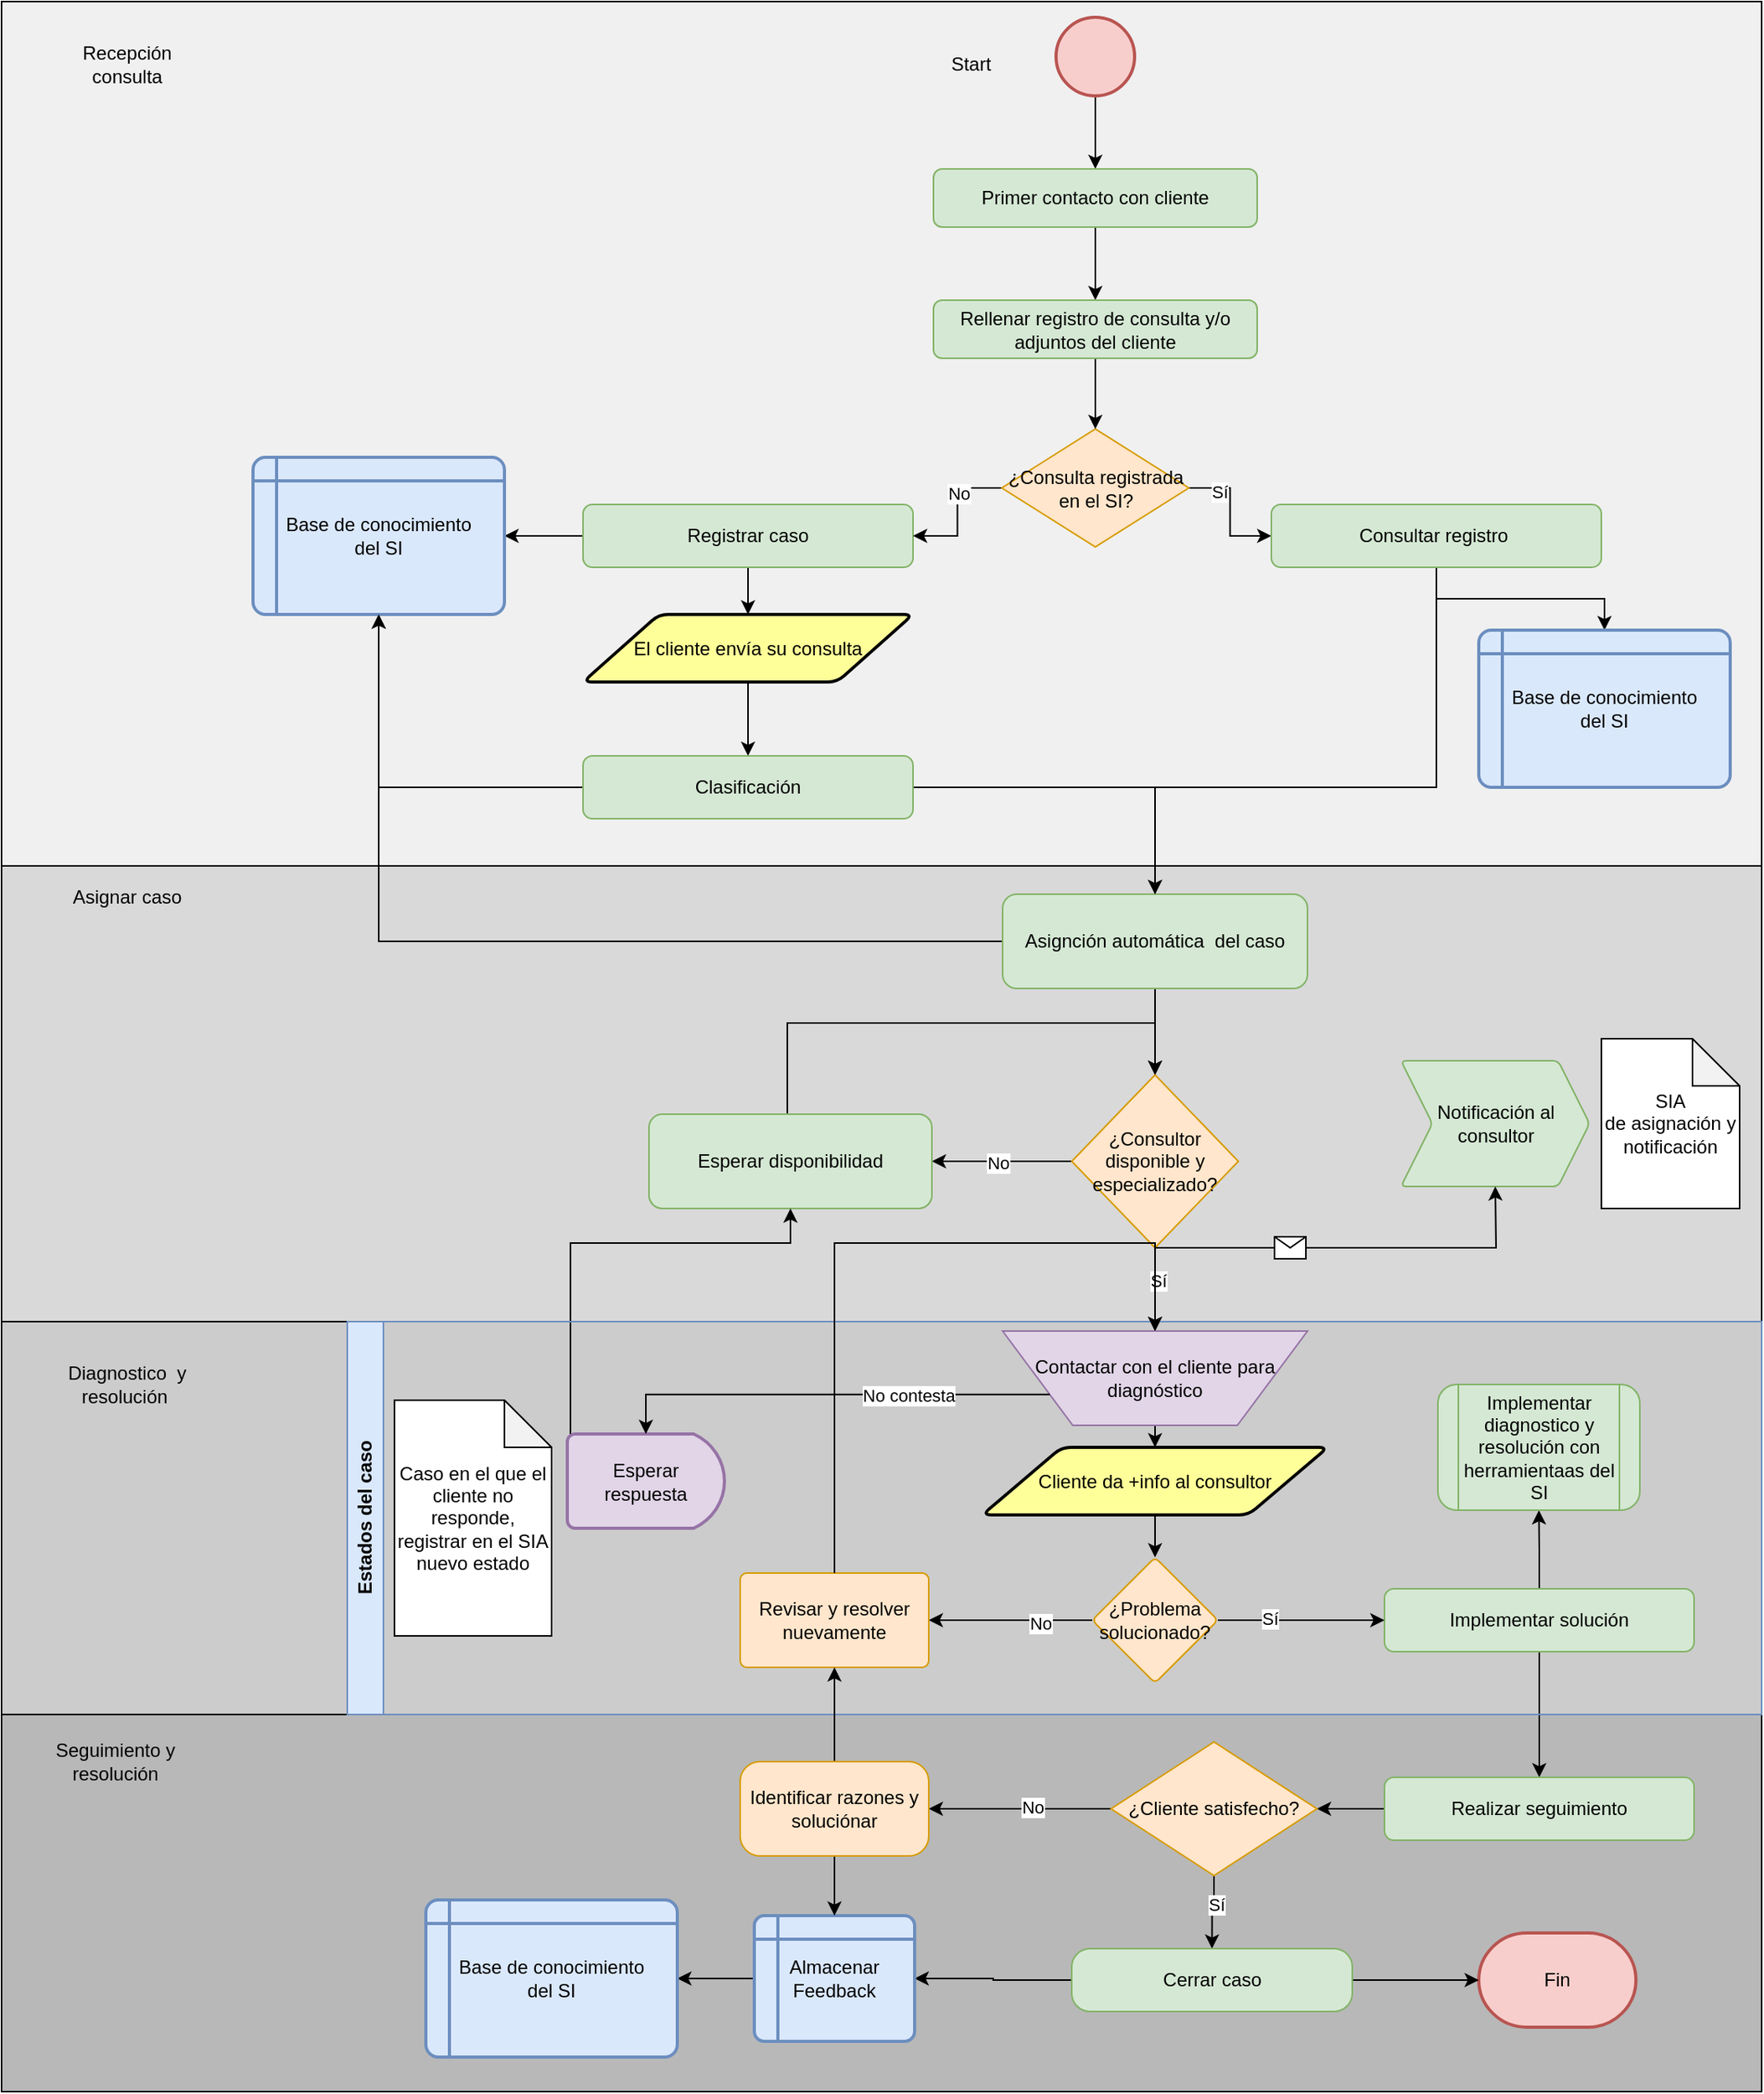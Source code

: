 <mxfile version="23.0.2" type="device">
  <diagram name="Página-1" id="ftnKr3ozkrLe8y3kq07p">
    <mxGraphModel dx="1922" dy="2441" grid="1" gridSize="10" guides="1" tooltips="1" connect="1" arrows="1" fold="1" page="1" pageScale="1" pageWidth="827" pageHeight="1169" math="0" shadow="0">
      <root>
        <mxCell id="0" />
        <mxCell id="1" parent="0" />
        <mxCell id="Zme5tTfboLcCupoRVvaN-1" value="" style="rounded=0;whiteSpace=wrap;html=1;fillColor=#F0F0F0;" vertex="1" parent="1">
          <mxGeometry x="-320" y="-170" width="1120" height="550" as="geometry" />
        </mxCell>
        <mxCell id="Zme5tTfboLcCupoRVvaN-2" value="" style="rounded=0;whiteSpace=wrap;html=1;fillColor=#D9D9D9;" vertex="1" parent="1">
          <mxGeometry x="-320" y="380" width="1120" height="290" as="geometry" />
        </mxCell>
        <mxCell id="Zme5tTfboLcCupoRVvaN-3" value="" style="rounded=0;whiteSpace=wrap;html=1;fillColor=#CCCCCC;" vertex="1" parent="1">
          <mxGeometry x="-320" y="670" width="1120" height="250" as="geometry" />
        </mxCell>
        <mxCell id="Zme5tTfboLcCupoRVvaN-4" value="" style="rounded=0;whiteSpace=wrap;html=1;fillColor=#B8B8B8;" vertex="1" parent="1">
          <mxGeometry x="-320" y="920" width="1120" height="240" as="geometry" />
        </mxCell>
        <mxCell id="Zme5tTfboLcCupoRVvaN-5" value="" style="edgeStyle=orthogonalEdgeStyle;rounded=0;orthogonalLoop=1;jettySize=auto;html=1;" edge="1" parent="1" source="Zme5tTfboLcCupoRVvaN-6" target="Zme5tTfboLcCupoRVvaN-8">
          <mxGeometry relative="1" as="geometry" />
        </mxCell>
        <mxCell id="Zme5tTfboLcCupoRVvaN-6" value="" style="strokeWidth=2;html=1;shape=mxgraph.flowchart.start_2;whiteSpace=wrap;fillColor=#f8cecc;strokeColor=#b85450;" vertex="1" parent="1">
          <mxGeometry x="351" y="-160" width="50" height="50" as="geometry" />
        </mxCell>
        <mxCell id="Zme5tTfboLcCupoRVvaN-89" value="" style="edgeStyle=orthogonalEdgeStyle;rounded=0;orthogonalLoop=1;jettySize=auto;html=1;" edge="1" parent="1" source="Zme5tTfboLcCupoRVvaN-8" target="Zme5tTfboLcCupoRVvaN-88">
          <mxGeometry relative="1" as="geometry" />
        </mxCell>
        <mxCell id="Zme5tTfboLcCupoRVvaN-8" value="Primer contacto con cliente" style="rounded=1;whiteSpace=wrap;html=1;fillColor=#d5e8d4;strokeColor=#82b366;" vertex="1" parent="1">
          <mxGeometry x="273" y="-63.5" width="206" height="37" as="geometry" />
        </mxCell>
        <mxCell id="Zme5tTfboLcCupoRVvaN-9" value="Recepción consulta" style="text;html=1;strokeColor=none;fillColor=none;align=center;verticalAlign=middle;whiteSpace=wrap;rounded=0;" vertex="1" parent="1">
          <mxGeometry x="-285" y="-150" width="90" height="40" as="geometry" />
        </mxCell>
        <mxCell id="Zme5tTfboLcCupoRVvaN-10" value="Asignar caso" style="text;html=1;strokeColor=none;fillColor=none;align=center;verticalAlign=middle;whiteSpace=wrap;rounded=0;" vertex="1" parent="1">
          <mxGeometry x="-285" y="380" width="90" height="40" as="geometry" />
        </mxCell>
        <mxCell id="Zme5tTfboLcCupoRVvaN-11" value="Diagnostico&amp;nbsp; y resolución&amp;nbsp;" style="text;html=1;strokeColor=none;fillColor=none;align=center;verticalAlign=middle;whiteSpace=wrap;rounded=0;" vertex="1" parent="1">
          <mxGeometry x="-300" y="690" width="120" height="40" as="geometry" />
        </mxCell>
        <mxCell id="Zme5tTfboLcCupoRVvaN-12" value="Seguimiento y resolución" style="text;html=1;strokeColor=none;fillColor=none;align=center;verticalAlign=middle;whiteSpace=wrap;rounded=0;" vertex="1" parent="1">
          <mxGeometry x="-300" y="930" width="105" height="40" as="geometry" />
        </mxCell>
        <mxCell id="Zme5tTfboLcCupoRVvaN-69" value="" style="edgeStyle=orthogonalEdgeStyle;rounded=0;orthogonalLoop=1;jettySize=auto;html=1;" edge="1" parent="1" source="Zme5tTfboLcCupoRVvaN-14" target="Zme5tTfboLcCupoRVvaN-21">
          <mxGeometry relative="1" as="geometry" />
        </mxCell>
        <mxCell id="Zme5tTfboLcCupoRVvaN-76" value="" style="edgeStyle=orthogonalEdgeStyle;rounded=0;orthogonalLoop=1;jettySize=auto;html=1;" edge="1" parent="1" source="Zme5tTfboLcCupoRVvaN-14" target="Zme5tTfboLcCupoRVvaN-75">
          <mxGeometry relative="1" as="geometry" />
        </mxCell>
        <mxCell id="Zme5tTfboLcCupoRVvaN-14" value="Registrar caso" style="rounded=1;whiteSpace=wrap;html=1;fillColor=#d5e8d4;strokeColor=#82b366;" vertex="1" parent="1">
          <mxGeometry x="50" y="150" width="210" height="40" as="geometry" />
        </mxCell>
        <mxCell id="Zme5tTfboLcCupoRVvaN-20" value="" style="edgeStyle=orthogonalEdgeStyle;rounded=0;orthogonalLoop=1;jettySize=auto;html=1;entryX=0.5;entryY=0;entryDx=0;entryDy=0;exitX=0.5;exitY=1;exitDx=0;exitDy=0;" edge="1" parent="1" source="Zme5tTfboLcCupoRVvaN-21" target="Zme5tTfboLcCupoRVvaN-78">
          <mxGeometry relative="1" as="geometry">
            <mxPoint x="234.003" y="241.533" as="sourcePoint" />
            <mxPoint x="413.257" y="274" as="targetPoint" />
          </mxGeometry>
        </mxCell>
        <mxCell id="Zme5tTfboLcCupoRVvaN-21" value="El cliente envía su consulta" style="shape=parallelogram;html=1;strokeWidth=2;perimeter=parallelogramPerimeter;whiteSpace=wrap;rounded=1;arcSize=12;size=0.23;fillColor=#FFFF99;" vertex="1" parent="1">
          <mxGeometry x="50" y="220" width="210" height="43" as="geometry" />
        </mxCell>
        <mxCell id="Zme5tTfboLcCupoRVvaN-26" value="" style="edgeStyle=orthogonalEdgeStyle;rounded=0;orthogonalLoop=1;jettySize=auto;html=1;" edge="1" parent="1" source="Zme5tTfboLcCupoRVvaN-27" target="Zme5tTfboLcCupoRVvaN-32">
          <mxGeometry relative="1" as="geometry" />
        </mxCell>
        <mxCell id="Zme5tTfboLcCupoRVvaN-82" style="edgeStyle=orthogonalEdgeStyle;rounded=0;orthogonalLoop=1;jettySize=auto;html=1;" edge="1" parent="1" source="Zme5tTfboLcCupoRVvaN-27" target="Zme5tTfboLcCupoRVvaN-75">
          <mxGeometry relative="1" as="geometry" />
        </mxCell>
        <mxCell id="Zme5tTfboLcCupoRVvaN-27" value="Asignción automática&amp;nbsp; del caso" style="rounded=1;whiteSpace=wrap;html=1;fillColor=#d5e8d4;strokeColor=#82b366;" vertex="1" parent="1">
          <mxGeometry x="317" y="398" width="194" height="60" as="geometry" />
        </mxCell>
        <mxCell id="Zme5tTfboLcCupoRVvaN-28" value="" style="edgeStyle=orthogonalEdgeStyle;rounded=0;orthogonalLoop=1;jettySize=auto;html=1;" edge="1" parent="1" source="Zme5tTfboLcCupoRVvaN-32" target="Zme5tTfboLcCupoRVvaN-34">
          <mxGeometry relative="1" as="geometry" />
        </mxCell>
        <mxCell id="Zme5tTfboLcCupoRVvaN-29" value="No" style="edgeLabel;html=1;align=center;verticalAlign=middle;resizable=0;points=[];" vertex="1" connectable="0" parent="Zme5tTfboLcCupoRVvaN-28">
          <mxGeometry x="0.056" y="1" relative="1" as="geometry">
            <mxPoint as="offset" />
          </mxGeometry>
        </mxCell>
        <mxCell id="Zme5tTfboLcCupoRVvaN-30" value="" style="edgeStyle=orthogonalEdgeStyle;rounded=0;orthogonalLoop=1;jettySize=auto;html=1;entryX=0.5;entryY=0;entryDx=0;entryDy=0;" edge="1" parent="1" source="Zme5tTfboLcCupoRVvaN-32" target="Zme5tTfboLcCupoRVvaN-123">
          <mxGeometry relative="1" as="geometry">
            <mxPoint x="413.737" y="684" as="targetPoint" />
          </mxGeometry>
        </mxCell>
        <mxCell id="Zme5tTfboLcCupoRVvaN-31" value="Sí" style="edgeLabel;html=1;align=center;verticalAlign=middle;resizable=0;points=[];" vertex="1" connectable="0" parent="Zme5tTfboLcCupoRVvaN-30">
          <mxGeometry x="-0.224" y="2" relative="1" as="geometry">
            <mxPoint as="offset" />
          </mxGeometry>
        </mxCell>
        <mxCell id="Zme5tTfboLcCupoRVvaN-32" value="¿Consultor disponible y especializado?" style="rhombus;whiteSpace=wrap;html=1;rounded=1;arcSize=0;fillColor=#ffe6cc;strokeColor=#d79b00;" vertex="1" parent="1">
          <mxGeometry x="361" y="513" width="106" height="110" as="geometry" />
        </mxCell>
        <mxCell id="Zme5tTfboLcCupoRVvaN-33" style="edgeStyle=orthogonalEdgeStyle;rounded=0;orthogonalLoop=1;jettySize=auto;html=1;entryX=0.5;entryY=0;entryDx=0;entryDy=0;" edge="1" parent="1" source="Zme5tTfboLcCupoRVvaN-34" target="Zme5tTfboLcCupoRVvaN-32">
          <mxGeometry relative="1" as="geometry">
            <Array as="points">
              <mxPoint x="180" y="480" />
              <mxPoint x="414" y="480" />
            </Array>
          </mxGeometry>
        </mxCell>
        <mxCell id="Zme5tTfboLcCupoRVvaN-34" value="Esperar disponibilidad" style="whiteSpace=wrap;html=1;rounded=1;arcSize=14;fillColor=#d5e8d4;strokeColor=#82b366;" vertex="1" parent="1">
          <mxGeometry x="92" y="538" width="180" height="60" as="geometry" />
        </mxCell>
        <mxCell id="Zme5tTfboLcCupoRVvaN-35" value="" style="edgeStyle=orthogonalEdgeStyle;rounded=0;orthogonalLoop=1;jettySize=auto;html=1;" edge="1" parent="1" source="Zme5tTfboLcCupoRVvaN-59" target="Zme5tTfboLcCupoRVvaN-45">
          <mxGeometry relative="1" as="geometry" />
        </mxCell>
        <mxCell id="Zme5tTfboLcCupoRVvaN-39" value="" style="edgeStyle=orthogonalEdgeStyle;rounded=0;orthogonalLoop=1;jettySize=auto;html=1;entryX=0.5;entryY=0;entryDx=0;entryDy=0;" edge="1" parent="1" source="Zme5tTfboLcCupoRVvaN-40" target="Zme5tTfboLcCupoRVvaN-47">
          <mxGeometry relative="1" as="geometry" />
        </mxCell>
        <mxCell id="Zme5tTfboLcCupoRVvaN-122" value="" style="edgeStyle=orthogonalEdgeStyle;rounded=0;orthogonalLoop=1;jettySize=auto;html=1;" edge="1" parent="1" source="Zme5tTfboLcCupoRVvaN-40" target="Zme5tTfboLcCupoRVvaN-121">
          <mxGeometry relative="1" as="geometry" />
        </mxCell>
        <mxCell id="Zme5tTfboLcCupoRVvaN-40" value="Implementar solución" style="rounded=1;whiteSpace=wrap;html=1;fillColor=#d5e8d4;strokeColor=#82b366;" vertex="1" parent="1">
          <mxGeometry x="560" y="840" width="197" height="40" as="geometry" />
        </mxCell>
        <mxCell id="Zme5tTfboLcCupoRVvaN-43" value="" style="edgeStyle=orthogonalEdgeStyle;rounded=0;orthogonalLoop=1;jettySize=auto;html=1;" edge="1" parent="1" source="Zme5tTfboLcCupoRVvaN-45" target="Zme5tTfboLcCupoRVvaN-40">
          <mxGeometry relative="1" as="geometry" />
        </mxCell>
        <mxCell id="Zme5tTfboLcCupoRVvaN-44" value="Sí" style="edgeLabel;html=1;align=center;verticalAlign=middle;resizable=0;points=[];" vertex="1" connectable="0" parent="Zme5tTfboLcCupoRVvaN-43">
          <mxGeometry x="-0.381" y="1" relative="1" as="geometry">
            <mxPoint as="offset" />
          </mxGeometry>
        </mxCell>
        <mxCell id="Zme5tTfboLcCupoRVvaN-113" value="" style="edgeStyle=orthogonalEdgeStyle;rounded=0;orthogonalLoop=1;jettySize=auto;html=1;" edge="1" parent="1" source="Zme5tTfboLcCupoRVvaN-45" target="Zme5tTfboLcCupoRVvaN-112">
          <mxGeometry relative="1" as="geometry" />
        </mxCell>
        <mxCell id="Zme5tTfboLcCupoRVvaN-115" value="No" style="edgeLabel;html=1;align=center;verticalAlign=middle;resizable=0;points=[];" vertex="1" connectable="0" parent="Zme5tTfboLcCupoRVvaN-113">
          <mxGeometry x="-0.351" y="2" relative="1" as="geometry">
            <mxPoint as="offset" />
          </mxGeometry>
        </mxCell>
        <mxCell id="Zme5tTfboLcCupoRVvaN-45" value="¿Problema solucionado?" style="rhombus;whiteSpace=wrap;html=1;rounded=1;arcSize=7;fillColor=#ffe6cc;strokeColor=#d79b00;" vertex="1" parent="1">
          <mxGeometry x="374" y="820" width="80" height="80" as="geometry" />
        </mxCell>
        <mxCell id="Zme5tTfboLcCupoRVvaN-46" value="" style="edgeStyle=orthogonalEdgeStyle;rounded=0;orthogonalLoop=1;jettySize=auto;html=1;" edge="1" parent="1" source="Zme5tTfboLcCupoRVvaN-47" target="Zme5tTfboLcCupoRVvaN-53">
          <mxGeometry relative="1" as="geometry" />
        </mxCell>
        <mxCell id="Zme5tTfboLcCupoRVvaN-47" value="Realizar seguimiento" style="rounded=1;whiteSpace=wrap;html=1;fillColor=#d5e8d4;strokeColor=#82b366;" vertex="1" parent="1">
          <mxGeometry x="560" y="960" width="197" height="40" as="geometry" />
        </mxCell>
        <mxCell id="Zme5tTfboLcCupoRVvaN-48" value="Start" style="text;html=1;strokeColor=none;fillColor=none;align=center;verticalAlign=middle;whiteSpace=wrap;rounded=0;" vertex="1" parent="1">
          <mxGeometry x="252" y="-150" width="90" height="40" as="geometry" />
        </mxCell>
        <mxCell id="Zme5tTfboLcCupoRVvaN-51" value="" style="edgeStyle=orthogonalEdgeStyle;rounded=0;orthogonalLoop=1;jettySize=auto;html=1;entryX=0.5;entryY=0;entryDx=0;entryDy=0;exitX=0.5;exitY=1;exitDx=0;exitDy=0;" edge="1" parent="1" source="Zme5tTfboLcCupoRVvaN-53" target="Zme5tTfboLcCupoRVvaN-62">
          <mxGeometry relative="1" as="geometry">
            <mxPoint x="451.5" y="1068" as="targetPoint" />
          </mxGeometry>
        </mxCell>
        <mxCell id="Zme5tTfboLcCupoRVvaN-52" value="Sí" style="edgeLabel;html=1;align=center;verticalAlign=middle;resizable=0;points=[];" vertex="1" connectable="0" parent="Zme5tTfboLcCupoRVvaN-51">
          <mxGeometry x="-0.367" y="1" relative="1" as="geometry">
            <mxPoint y="3" as="offset" />
          </mxGeometry>
        </mxCell>
        <mxCell id="Zme5tTfboLcCupoRVvaN-117" value="" style="edgeStyle=orthogonalEdgeStyle;rounded=0;orthogonalLoop=1;jettySize=auto;html=1;" edge="1" parent="1" source="Zme5tTfboLcCupoRVvaN-53" target="Zme5tTfboLcCupoRVvaN-116">
          <mxGeometry relative="1" as="geometry" />
        </mxCell>
        <mxCell id="Zme5tTfboLcCupoRVvaN-118" value="No" style="edgeLabel;html=1;align=center;verticalAlign=middle;resizable=0;points=[];" vertex="1" connectable="0" parent="Zme5tTfboLcCupoRVvaN-117">
          <mxGeometry x="-0.135" relative="1" as="geometry">
            <mxPoint y="-1" as="offset" />
          </mxGeometry>
        </mxCell>
        <mxCell id="Zme5tTfboLcCupoRVvaN-53" value="¿Cliente satisfecho?" style="rhombus;whiteSpace=wrap;html=1;rounded=1;arcSize=0;fillColor=#ffe6cc;strokeColor=#d79b00;" vertex="1" parent="1">
          <mxGeometry x="386" y="937.5" width="131" height="85" as="geometry" />
        </mxCell>
        <mxCell id="Zme5tTfboLcCupoRVvaN-54" value="" style="edgeStyle=orthogonalEdgeStyle;rounded=0;orthogonalLoop=1;jettySize=auto;html=1;" edge="1" parent="1" source="Zme5tTfboLcCupoRVvaN-62" target="Zme5tTfboLcCupoRVvaN-60">
          <mxGeometry relative="1" as="geometry">
            <mxPoint x="362.25" y="1088" as="sourcePoint" />
          </mxGeometry>
        </mxCell>
        <mxCell id="Zme5tTfboLcCupoRVvaN-57" value="Fin" style="strokeWidth=2;html=1;shape=mxgraph.flowchart.terminator;whiteSpace=wrap;fillColor=#f8cecc;strokeColor=#b85450;" vertex="1" parent="1">
          <mxGeometry x="620" y="1059" width="100" height="60" as="geometry" />
        </mxCell>
        <mxCell id="Zme5tTfboLcCupoRVvaN-58" value="" style="edgeStyle=orthogonalEdgeStyle;rounded=0;orthogonalLoop=1;jettySize=auto;html=1;exitX=0.5;exitY=1;exitDx=0;exitDy=0;" edge="1" parent="1" source="Zme5tTfboLcCupoRVvaN-123" target="Zme5tTfboLcCupoRVvaN-59">
          <mxGeometry relative="1" as="geometry">
            <mxPoint x="413.737" y="724" as="sourcePoint" />
            <mxPoint x="415" y="770" as="targetPoint" />
          </mxGeometry>
        </mxCell>
        <mxCell id="Zme5tTfboLcCupoRVvaN-59" value="Cliente da +info al consultor" style="shape=parallelogram;html=1;strokeWidth=2;perimeter=parallelogramPerimeter;whiteSpace=wrap;rounded=1;arcSize=12;size=0.23;fillColor=#FFFF99;" vertex="1" parent="1">
          <mxGeometry x="304" y="750" width="220" height="43" as="geometry" />
        </mxCell>
        <mxCell id="Zme5tTfboLcCupoRVvaN-87" value="" style="edgeStyle=orthogonalEdgeStyle;rounded=0;orthogonalLoop=1;jettySize=auto;html=1;" edge="1" parent="1" source="Zme5tTfboLcCupoRVvaN-60" target="Zme5tTfboLcCupoRVvaN-86">
          <mxGeometry relative="1" as="geometry" />
        </mxCell>
        <mxCell id="Zme5tTfboLcCupoRVvaN-60" value="Almacenar Feedback" style="shape=internalStorage;whiteSpace=wrap;html=1;dx=15;dy=15;rounded=1;arcSize=8;strokeWidth=2;fillColor=#dae8fc;strokeColor=#6c8ebf;" vertex="1" parent="1">
          <mxGeometry x="159" y="1048" width="102" height="80" as="geometry" />
        </mxCell>
        <mxCell id="Zme5tTfboLcCupoRVvaN-61" style="edgeStyle=orthogonalEdgeStyle;rounded=0;orthogonalLoop=1;jettySize=auto;html=1;exitX=1;exitY=0.5;exitDx=0;exitDy=0;" edge="1" parent="1" source="Zme5tTfboLcCupoRVvaN-62" target="Zme5tTfboLcCupoRVvaN-57">
          <mxGeometry relative="1" as="geometry" />
        </mxCell>
        <mxCell id="Zme5tTfboLcCupoRVvaN-62" value="Cerrar caso" style="whiteSpace=wrap;html=1;rounded=1;arcSize=29;fillColor=#d5e8d4;strokeColor=#82b366;" vertex="1" parent="1">
          <mxGeometry x="361" y="1069" width="178.5" height="40" as="geometry" />
        </mxCell>
        <mxCell id="Zme5tTfboLcCupoRVvaN-67" value="" style="edgeStyle=orthogonalEdgeStyle;rounded=0;orthogonalLoop=1;jettySize=auto;html=1;entryX=1;entryY=0.5;entryDx=0;entryDy=0;" edge="1" parent="1" source="Zme5tTfboLcCupoRVvaN-63" target="Zme5tTfboLcCupoRVvaN-14">
          <mxGeometry relative="1" as="geometry" />
        </mxCell>
        <mxCell id="Zme5tTfboLcCupoRVvaN-68" value="No" style="edgeLabel;html=1;align=center;verticalAlign=middle;resizable=0;points=[];" vertex="1" connectable="0" parent="Zme5tTfboLcCupoRVvaN-67">
          <mxGeometry x="-0.305" relative="1" as="geometry">
            <mxPoint y="1" as="offset" />
          </mxGeometry>
        </mxCell>
        <mxCell id="Zme5tTfboLcCupoRVvaN-71" value="" style="edgeStyle=orthogonalEdgeStyle;rounded=0;orthogonalLoop=1;jettySize=auto;html=1;" edge="1" parent="1" source="Zme5tTfboLcCupoRVvaN-63" target="Zme5tTfboLcCupoRVvaN-70">
          <mxGeometry relative="1" as="geometry" />
        </mxCell>
        <mxCell id="Zme5tTfboLcCupoRVvaN-72" value="Sí" style="edgeLabel;html=1;align=center;verticalAlign=middle;resizable=0;points=[];" vertex="1" connectable="0" parent="Zme5tTfboLcCupoRVvaN-71">
          <mxGeometry x="-0.54" y="-2" relative="1" as="geometry">
            <mxPoint as="offset" />
          </mxGeometry>
        </mxCell>
        <mxCell id="Zme5tTfboLcCupoRVvaN-63" value="¿Consulta registrada en el SI?" style="rhombus;whiteSpace=wrap;html=1;fillColor=#ffe6cc;strokeColor=#d79b00;rounded=1;arcSize=0;" vertex="1" parent="1">
          <mxGeometry x="316.5" y="102" width="119" height="75" as="geometry" />
        </mxCell>
        <mxCell id="Zme5tTfboLcCupoRVvaN-80" style="edgeStyle=orthogonalEdgeStyle;rounded=0;orthogonalLoop=1;jettySize=auto;html=1;entryX=0.5;entryY=0;entryDx=0;entryDy=0;" edge="1" parent="1" source="Zme5tTfboLcCupoRVvaN-70" target="Zme5tTfboLcCupoRVvaN-27">
          <mxGeometry relative="1" as="geometry">
            <Array as="points">
              <mxPoint x="593" y="330" />
              <mxPoint x="414" y="330" />
            </Array>
          </mxGeometry>
        </mxCell>
        <mxCell id="Zme5tTfboLcCupoRVvaN-85" style="edgeStyle=orthogonalEdgeStyle;rounded=0;orthogonalLoop=1;jettySize=auto;html=1;" edge="1" parent="1" source="Zme5tTfboLcCupoRVvaN-70" target="Zme5tTfboLcCupoRVvaN-83">
          <mxGeometry relative="1" as="geometry" />
        </mxCell>
        <mxCell id="Zme5tTfboLcCupoRVvaN-70" value="Consultar registro&amp;nbsp;" style="rounded=1;whiteSpace=wrap;html=1;fillColor=#d5e8d4;strokeColor=#82b366;" vertex="1" parent="1">
          <mxGeometry x="488" y="150" width="210" height="40" as="geometry" />
        </mxCell>
        <mxCell id="Zme5tTfboLcCupoRVvaN-75" value="Base de conocimiento &lt;br&gt;del SI" style="shape=internalStorage;whiteSpace=wrap;html=1;dx=15;dy=15;rounded=1;arcSize=8;strokeWidth=2;fillColor=#dae8fc;strokeColor=#6c8ebf;" vertex="1" parent="1">
          <mxGeometry x="-160" y="120" width="160" height="100" as="geometry" />
        </mxCell>
        <mxCell id="Zme5tTfboLcCupoRVvaN-79" value="" style="edgeStyle=orthogonalEdgeStyle;rounded=0;orthogonalLoop=1;jettySize=auto;html=1;" edge="1" parent="1" source="Zme5tTfboLcCupoRVvaN-78" target="Zme5tTfboLcCupoRVvaN-27">
          <mxGeometry relative="1" as="geometry" />
        </mxCell>
        <mxCell id="Zme5tTfboLcCupoRVvaN-81" style="edgeStyle=orthogonalEdgeStyle;rounded=0;orthogonalLoop=1;jettySize=auto;html=1;" edge="1" parent="1" source="Zme5tTfboLcCupoRVvaN-78" target="Zme5tTfboLcCupoRVvaN-75">
          <mxGeometry relative="1" as="geometry" />
        </mxCell>
        <mxCell id="Zme5tTfboLcCupoRVvaN-78" value="Clasificación" style="rounded=1;whiteSpace=wrap;html=1;fillColor=#d5e8d4;strokeColor=#82b366;" vertex="1" parent="1">
          <mxGeometry x="50" y="310" width="210" height="40" as="geometry" />
        </mxCell>
        <mxCell id="Zme5tTfboLcCupoRVvaN-83" value="Base de conocimiento &lt;br&gt;del SI" style="shape=internalStorage;whiteSpace=wrap;html=1;dx=15;dy=15;rounded=1;arcSize=8;strokeWidth=2;fillColor=#dae8fc;strokeColor=#6c8ebf;" vertex="1" parent="1">
          <mxGeometry x="620" y="230" width="160" height="100" as="geometry" />
        </mxCell>
        <mxCell id="Zme5tTfboLcCupoRVvaN-86" value="Base de conocimiento &lt;br&gt;del SI" style="shape=internalStorage;whiteSpace=wrap;html=1;dx=15;dy=15;rounded=1;arcSize=8;strokeWidth=2;fillColor=#dae8fc;strokeColor=#6c8ebf;" vertex="1" parent="1">
          <mxGeometry x="-50" y="1038" width="160" height="100" as="geometry" />
        </mxCell>
        <mxCell id="Zme5tTfboLcCupoRVvaN-90" value="" style="edgeStyle=orthogonalEdgeStyle;rounded=0;orthogonalLoop=1;jettySize=auto;html=1;" edge="1" parent="1" source="Zme5tTfboLcCupoRVvaN-88" target="Zme5tTfboLcCupoRVvaN-63">
          <mxGeometry relative="1" as="geometry" />
        </mxCell>
        <mxCell id="Zme5tTfboLcCupoRVvaN-88" value="Rellenar registro de consulta y/o adjuntos del cliente" style="rounded=1;whiteSpace=wrap;html=1;fillColor=#d5e8d4;strokeColor=#82b366;" vertex="1" parent="1">
          <mxGeometry x="273" y="20" width="206" height="37" as="geometry" />
        </mxCell>
        <mxCell id="Zme5tTfboLcCupoRVvaN-94" value="Notificación al consultor" style="shape=step;perimeter=stepPerimeter;whiteSpace=wrap;html=1;fixedSize=1;fillColor=#d5e8d4;strokeColor=#82b366;rounded=1;arcSize=7;" vertex="1" parent="1">
          <mxGeometry x="570.5" y="504" width="120" height="80" as="geometry" />
        </mxCell>
        <mxCell id="Zme5tTfboLcCupoRVvaN-96" value="" style="endArrow=classic;html=1;rounded=0;exitX=0.5;exitY=1;exitDx=0;exitDy=0;entryX=0.5;entryY=1;entryDx=0;entryDy=0;" edge="1" parent="1" source="Zme5tTfboLcCupoRVvaN-32" target="Zme5tTfboLcCupoRVvaN-94">
          <mxGeometry relative="1" as="geometry">
            <mxPoint x="510" y="428" as="sourcePoint" />
            <mxPoint x="631" y="590" as="targetPoint" />
            <Array as="points">
              <mxPoint x="631" y="623" />
            </Array>
          </mxGeometry>
        </mxCell>
        <mxCell id="Zme5tTfboLcCupoRVvaN-97" value="" style="shape=message;html=1;outlineConnect=0;" vertex="1" parent="Zme5tTfboLcCupoRVvaN-96">
          <mxGeometry width="20" height="14" relative="1" as="geometry">
            <mxPoint x="-52" y="-7" as="offset" />
          </mxGeometry>
        </mxCell>
        <mxCell id="Zme5tTfboLcCupoRVvaN-100" value="SIA&lt;br&gt;de asignación y notificación" style="shape=note;whiteSpace=wrap;html=1;backgroundOutline=1;darkOpacity=0.05;" vertex="1" parent="1">
          <mxGeometry x="698" y="490" width="88" height="108" as="geometry" />
        </mxCell>
        <mxCell id="Zme5tTfboLcCupoRVvaN-111" style="edgeStyle=orthogonalEdgeStyle;rounded=0;orthogonalLoop=1;jettySize=auto;html=1;entryX=0.5;entryY=1;entryDx=0;entryDy=0;exitX=0.02;exitY=0.015;exitDx=0;exitDy=0;exitPerimeter=0;" edge="1" parent="1" source="Zme5tTfboLcCupoRVvaN-101" target="Zme5tTfboLcCupoRVvaN-34">
          <mxGeometry relative="1" as="geometry">
            <Array as="points">
              <mxPoint x="42" y="620" />
              <mxPoint x="182" y="620" />
            </Array>
          </mxGeometry>
        </mxCell>
        <mxCell id="Zme5tTfboLcCupoRVvaN-106" value="Caso en el que el cliente no responde, registrar en el SIA nuevo estado" style="shape=note;whiteSpace=wrap;html=1;backgroundOutline=1;darkOpacity=0.05;" vertex="1" parent="1">
          <mxGeometry x="-70" y="720" width="100" height="150" as="geometry" />
        </mxCell>
        <mxCell id="Zme5tTfboLcCupoRVvaN-108" value="Estados del caso" style="swimlane;horizontal=0;whiteSpace=wrap;html=1;fillColor=#dae8fc;strokeColor=#6c8ebf;" vertex="1" parent="1">
          <mxGeometry x="-100" y="670" width="900" height="250" as="geometry">
            <mxRectangle x="-30" y="670" width="40" height="160" as="alternateBounds" />
          </mxGeometry>
        </mxCell>
        <mxCell id="Zme5tTfboLcCupoRVvaN-112" value="Revisar y resolver nuevamente" style="whiteSpace=wrap;html=1;fillColor=#ffe6cc;strokeColor=#d79b00;rounded=1;arcSize=7;" vertex="1" parent="Zme5tTfboLcCupoRVvaN-108">
          <mxGeometry x="250" y="160" width="120" height="60" as="geometry" />
        </mxCell>
        <mxCell id="Zme5tTfboLcCupoRVvaN-101" value="Esperar respuesta" style="strokeWidth=2;html=1;shape=mxgraph.flowchart.delay;whiteSpace=wrap;fillColor=#e1d5e7;strokeColor=#9673a6;" vertex="1" parent="Zme5tTfboLcCupoRVvaN-108">
          <mxGeometry x="140" y="71.5" width="100" height="60" as="geometry" />
        </mxCell>
        <mxCell id="Zme5tTfboLcCupoRVvaN-121" value="Implementar diagnostico y resolución con herramientaas del SI" style="shape=process;whiteSpace=wrap;html=1;backgroundOutline=1;fillColor=#d5e8d4;strokeColor=#82b366;rounded=1;" vertex="1" parent="Zme5tTfboLcCupoRVvaN-108">
          <mxGeometry x="694" y="40" width="128.5" height="80" as="geometry" />
        </mxCell>
        <mxCell id="Zme5tTfboLcCupoRVvaN-123" value="Contactar con el cliente para diagnóstico" style="verticalLabelPosition=middle;verticalAlign=middle;html=1;shape=trapezoid;perimeter=trapezoidPerimeter;whiteSpace=wrap;size=0.23;arcSize=10;flipV=1;labelPosition=center;align=center;fillColor=#e1d5e7;strokeColor=#9673a6;" vertex="1" parent="Zme5tTfboLcCupoRVvaN-108">
          <mxGeometry x="417" y="6" width="194" height="60" as="geometry" />
        </mxCell>
        <mxCell id="Zme5tTfboLcCupoRVvaN-103" value="" style="edgeStyle=orthogonalEdgeStyle;rounded=0;orthogonalLoop=1;jettySize=auto;html=1;exitX=0;exitY=0.75;exitDx=0;exitDy=0;" edge="1" parent="Zme5tTfboLcCupoRVvaN-108" source="Zme5tTfboLcCupoRVvaN-123" target="Zme5tTfboLcCupoRVvaN-101">
          <mxGeometry relative="1" as="geometry">
            <mxPoint x="357" y="34.0" as="sourcePoint" />
          </mxGeometry>
        </mxCell>
        <mxCell id="Zme5tTfboLcCupoRVvaN-110" value="No contesta" style="edgeLabel;html=1;align=center;verticalAlign=middle;resizable=0;points=[];" vertex="1" connectable="0" parent="Zme5tTfboLcCupoRVvaN-103">
          <mxGeometry x="-0.141" relative="1" as="geometry">
            <mxPoint x="31" as="offset" />
          </mxGeometry>
        </mxCell>
        <mxCell id="Zme5tTfboLcCupoRVvaN-114" value="" style="edgeStyle=orthogonalEdgeStyle;rounded=0;orthogonalLoop=1;jettySize=auto;html=1;entryX=0.5;entryY=0;entryDx=0;entryDy=0;" edge="1" parent="Zme5tTfboLcCupoRVvaN-108" source="Zme5tTfboLcCupoRVvaN-112" target="Zme5tTfboLcCupoRVvaN-123">
          <mxGeometry relative="1" as="geometry">
            <mxPoint x="474" y="6" as="targetPoint" />
            <Array as="points">
              <mxPoint x="310" y="-50" />
              <mxPoint x="514" y="-50" />
            </Array>
          </mxGeometry>
        </mxCell>
        <mxCell id="Zme5tTfboLcCupoRVvaN-119" value="" style="edgeStyle=orthogonalEdgeStyle;rounded=0;orthogonalLoop=1;jettySize=auto;html=1;" edge="1" parent="1" source="Zme5tTfboLcCupoRVvaN-116" target="Zme5tTfboLcCupoRVvaN-60">
          <mxGeometry relative="1" as="geometry" />
        </mxCell>
        <mxCell id="Zme5tTfboLcCupoRVvaN-120" value="" style="edgeStyle=orthogonalEdgeStyle;rounded=0;orthogonalLoop=1;jettySize=auto;html=1;" edge="1" parent="1" source="Zme5tTfboLcCupoRVvaN-116" target="Zme5tTfboLcCupoRVvaN-112">
          <mxGeometry relative="1" as="geometry" />
        </mxCell>
        <mxCell id="Zme5tTfboLcCupoRVvaN-116" value="Identificar razones y soluciónar" style="whiteSpace=wrap;html=1;fillColor=#ffe6cc;strokeColor=#d79b00;rounded=1;arcSize=21;" vertex="1" parent="1">
          <mxGeometry x="150" y="950" width="120" height="60" as="geometry" />
        </mxCell>
      </root>
    </mxGraphModel>
  </diagram>
</mxfile>
